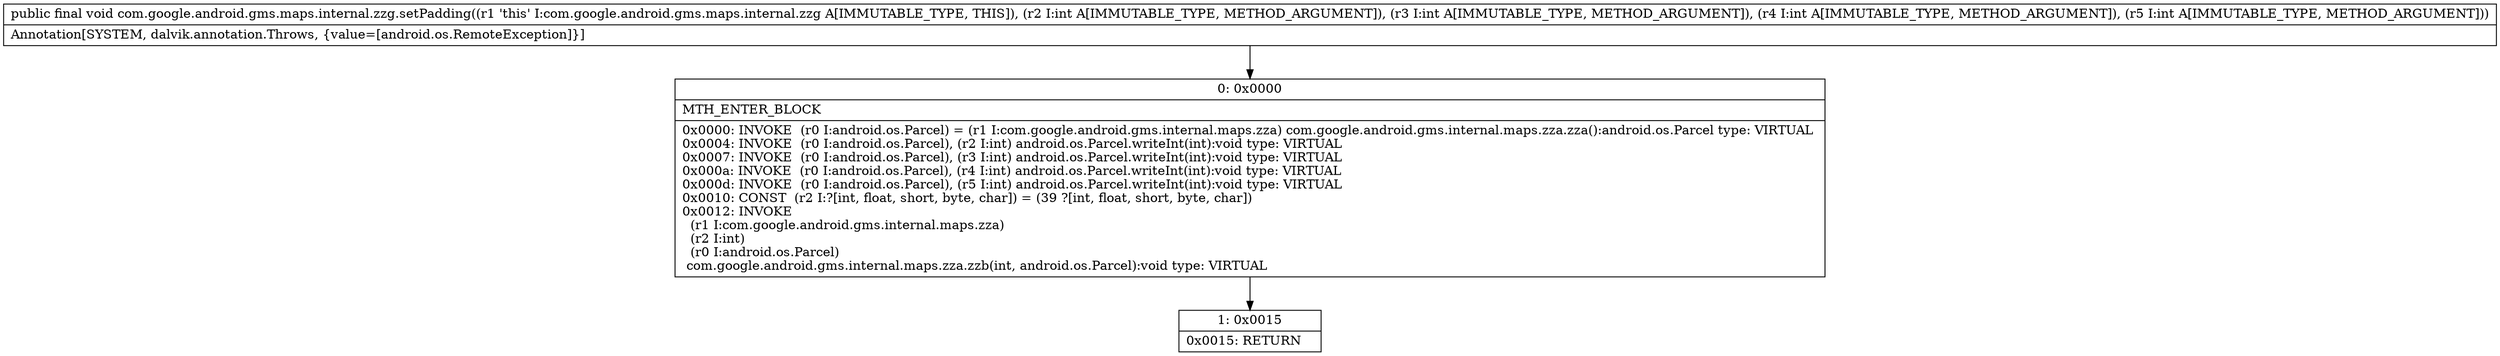 digraph "CFG forcom.google.android.gms.maps.internal.zzg.setPadding(IIII)V" {
Node_0 [shape=record,label="{0\:\ 0x0000|MTH_ENTER_BLOCK\l|0x0000: INVOKE  (r0 I:android.os.Parcel) = (r1 I:com.google.android.gms.internal.maps.zza) com.google.android.gms.internal.maps.zza.zza():android.os.Parcel type: VIRTUAL \l0x0004: INVOKE  (r0 I:android.os.Parcel), (r2 I:int) android.os.Parcel.writeInt(int):void type: VIRTUAL \l0x0007: INVOKE  (r0 I:android.os.Parcel), (r3 I:int) android.os.Parcel.writeInt(int):void type: VIRTUAL \l0x000a: INVOKE  (r0 I:android.os.Parcel), (r4 I:int) android.os.Parcel.writeInt(int):void type: VIRTUAL \l0x000d: INVOKE  (r0 I:android.os.Parcel), (r5 I:int) android.os.Parcel.writeInt(int):void type: VIRTUAL \l0x0010: CONST  (r2 I:?[int, float, short, byte, char]) = (39 ?[int, float, short, byte, char]) \l0x0012: INVOKE  \l  (r1 I:com.google.android.gms.internal.maps.zza)\l  (r2 I:int)\l  (r0 I:android.os.Parcel)\l com.google.android.gms.internal.maps.zza.zzb(int, android.os.Parcel):void type: VIRTUAL \l}"];
Node_1 [shape=record,label="{1\:\ 0x0015|0x0015: RETURN   \l}"];
MethodNode[shape=record,label="{public final void com.google.android.gms.maps.internal.zzg.setPadding((r1 'this' I:com.google.android.gms.maps.internal.zzg A[IMMUTABLE_TYPE, THIS]), (r2 I:int A[IMMUTABLE_TYPE, METHOD_ARGUMENT]), (r3 I:int A[IMMUTABLE_TYPE, METHOD_ARGUMENT]), (r4 I:int A[IMMUTABLE_TYPE, METHOD_ARGUMENT]), (r5 I:int A[IMMUTABLE_TYPE, METHOD_ARGUMENT]))  | Annotation[SYSTEM, dalvik.annotation.Throws, \{value=[android.os.RemoteException]\}]\l}"];
MethodNode -> Node_0;
Node_0 -> Node_1;
}

